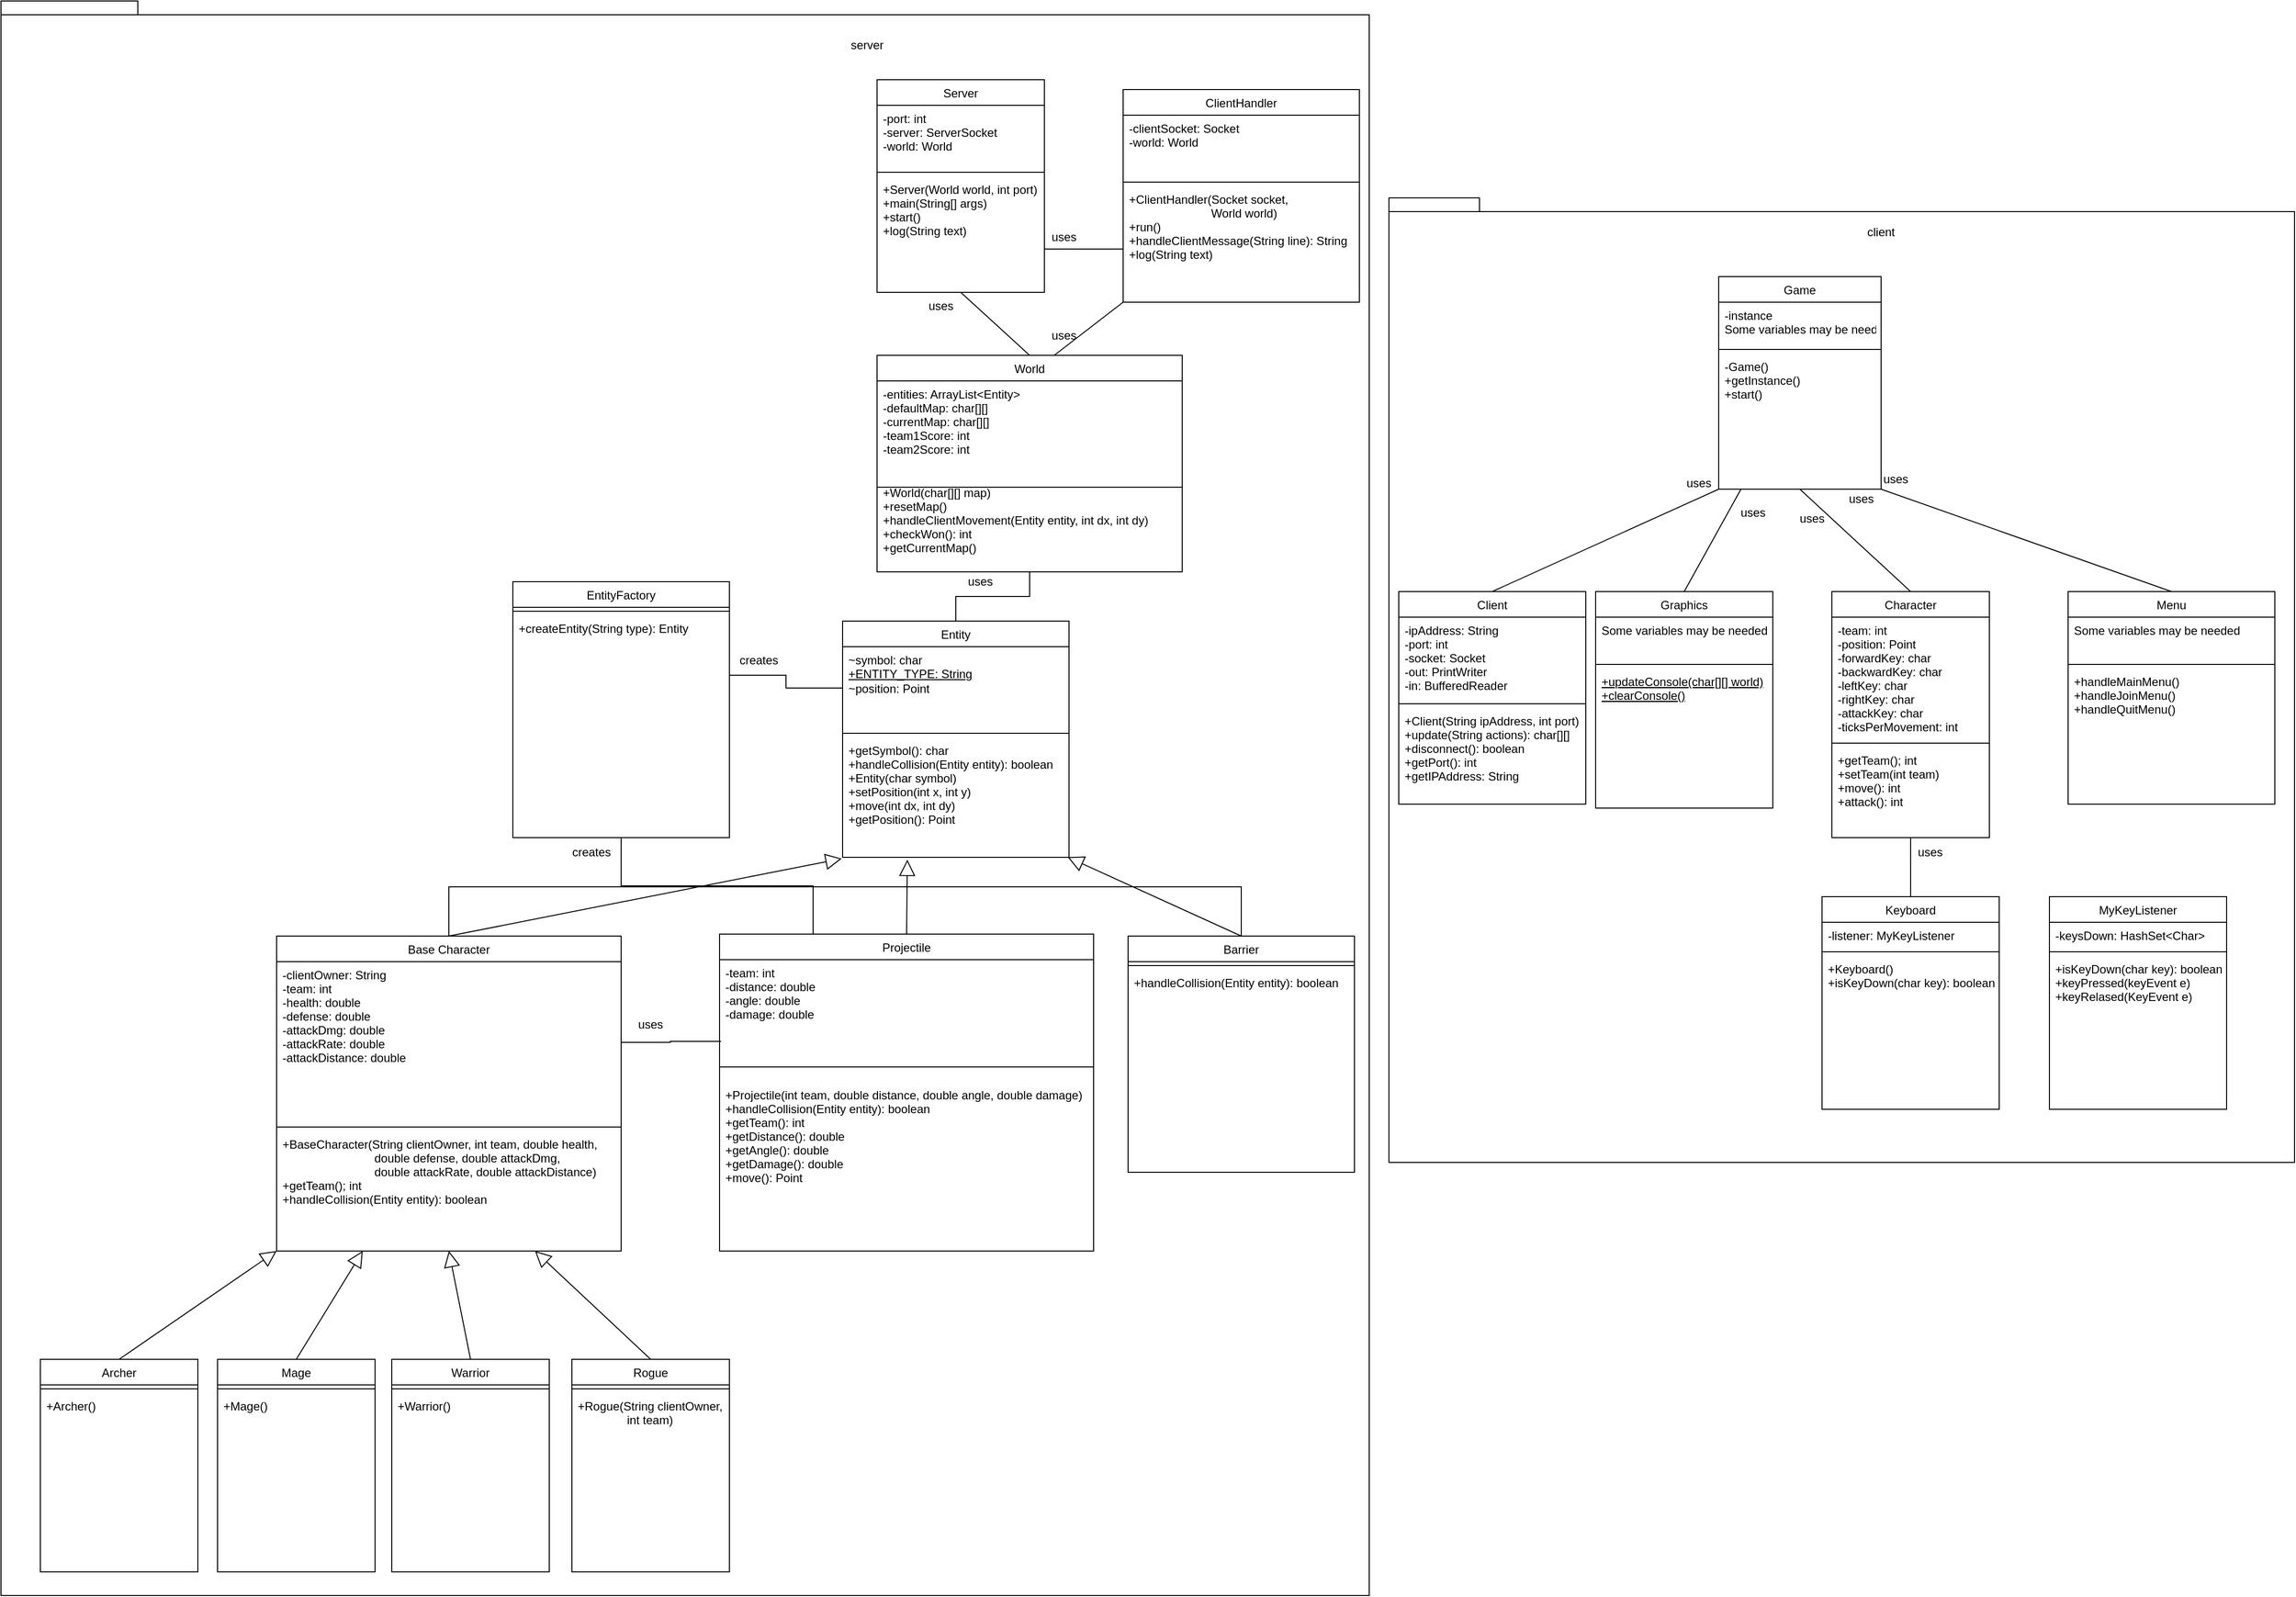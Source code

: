 <mxfile version="15.4.0" type="device"><diagram id="C5RBs43oDa-KdzZeNtuy" name="Page-1"><mxGraphModel dx="2692" dy="1768" grid="1" gridSize="10" guides="1" tooltips="1" connect="1" arrows="1" fold="1" page="1" pageScale="1" pageWidth="827" pageHeight="1169" math="0" shadow="0"><root><mxCell id="WIyWlLk6GJQsqaUBKTNV-0"/><mxCell id="WIyWlLk6GJQsqaUBKTNV-1" parent="WIyWlLk6GJQsqaUBKTNV-0"/><mxCell id="ryB2GWAv-rNzhjm8vkHH-93" value="" style="shape=folder;fontStyle=1;spacingTop=10;tabWidth=40;tabHeight=14;tabPosition=left;html=1;align=left;" parent="WIyWlLk6GJQsqaUBKTNV-1" vertex="1"><mxGeometry x="480" y="-80" width="920" height="980" as="geometry"/></mxCell><mxCell id="ryB2GWAv-rNzhjm8vkHH-92" value="" style="shape=folder;fontStyle=1;spacingTop=10;tabWidth=40;tabHeight=14;tabPosition=left;html=1;align=left;" parent="WIyWlLk6GJQsqaUBKTNV-1" vertex="1"><mxGeometry x="-930" y="-280" width="1390" height="1620" as="geometry"/></mxCell><mxCell id="QNzi3SWtdy2NsefXjL9q-105" style="edgeStyle=none;curved=1;rounded=0;orthogonalLoop=1;jettySize=auto;html=1;exitX=0.5;exitY=1;exitDx=0;exitDy=0;entryX=0.5;entryY=0;entryDx=0;entryDy=0;endArrow=none;endFill=0;startSize=14;endSize=14;sourcePerimeterSpacing=0;targetPerimeterSpacing=0;" parent="WIyWlLk6GJQsqaUBKTNV-1" source="zkfFHV4jXpPFQw0GAbJ--17" target="QNzi3SWtdy2NsefXjL9q-4" edge="1"><mxGeometry relative="1" as="geometry"/></mxCell><mxCell id="zkfFHV4jXpPFQw0GAbJ--17" value="Server" style="swimlane;fontStyle=0;align=center;verticalAlign=top;childLayout=stackLayout;horizontal=1;startSize=26;horizontalStack=0;resizeParent=1;resizeLast=0;collapsible=1;marginBottom=0;rounded=0;shadow=0;strokeWidth=1;" parent="WIyWlLk6GJQsqaUBKTNV-1" vertex="1"><mxGeometry x="-40" y="-200" width="170" height="216" as="geometry"><mxRectangle x="550" y="140" width="160" height="26" as="alternateBounds"/></mxGeometry></mxCell><mxCell id="zkfFHV4jXpPFQw0GAbJ--22" value="-port: int&#10;-server: ServerSocket&#10;-world: World" style="text;align=left;verticalAlign=top;spacingLeft=4;spacingRight=4;overflow=hidden;rotatable=0;points=[[0,0.5],[1,0.5]];portConstraint=eastwest;rounded=0;shadow=0;html=0;" parent="zkfFHV4jXpPFQw0GAbJ--17" vertex="1"><mxGeometry y="26" width="170" height="64" as="geometry"/></mxCell><mxCell id="zkfFHV4jXpPFQw0GAbJ--23" value="" style="line;html=1;strokeWidth=1;align=left;verticalAlign=middle;spacingTop=-1;spacingLeft=3;spacingRight=3;rotatable=0;labelPosition=right;points=[];portConstraint=eastwest;" parent="zkfFHV4jXpPFQw0GAbJ--17" vertex="1"><mxGeometry y="90" width="170" height="8" as="geometry"/></mxCell><mxCell id="zkfFHV4jXpPFQw0GAbJ--24" value="+Server(World world, int port)&#10;+main(String[] args)&#10;+start()&#10;+log(String text)" style="text;align=left;verticalAlign=top;spacingLeft=4;spacingRight=4;overflow=hidden;rotatable=0;points=[[0,0.5],[1,0.5]];portConstraint=eastwest;" parent="zkfFHV4jXpPFQw0GAbJ--17" vertex="1"><mxGeometry y="98" width="170" height="92" as="geometry"/></mxCell><mxCell id="D0qh2TmCUgo7Y-EPD-Ba-32" style="edgeStyle=orthogonalEdgeStyle;rounded=0;orthogonalLoop=1;jettySize=auto;html=1;entryX=0.5;entryY=0;entryDx=0;entryDy=0;endArrow=none;endFill=0;" parent="WIyWlLk6GJQsqaUBKTNV-1" source="QNzi3SWtdy2NsefXjL9q-4" target="D0qh2TmCUgo7Y-EPD-Ba-22" edge="1"><mxGeometry relative="1" as="geometry"/></mxCell><mxCell id="QNzi3SWtdy2NsefXjL9q-4" value="World" style="swimlane;fontStyle=0;align=center;verticalAlign=top;childLayout=stackLayout;horizontal=1;startSize=26;horizontalStack=0;resizeParent=1;resizeLast=0;collapsible=1;marginBottom=0;rounded=0;shadow=0;strokeWidth=1;" parent="WIyWlLk6GJQsqaUBKTNV-1" vertex="1"><mxGeometry x="-40" y="80" width="310" height="220" as="geometry"><mxRectangle x="550" y="140" width="160" height="26" as="alternateBounds"/></mxGeometry></mxCell><mxCell id="QNzi3SWtdy2NsefXjL9q-5" value="-entities: ArrayList&lt;Entity&gt;&#10;-defaultMap: char[][]&#10;-currentMap: char[][]&#10;-team1Score: int&#10;-team2Score: int&#10;" style="text;align=left;verticalAlign=top;spacingLeft=4;spacingRight=4;overflow=hidden;rotatable=0;points=[[0,0.5],[1,0.5]];portConstraint=eastwest;rounded=0;shadow=0;html=0;" parent="QNzi3SWtdy2NsefXjL9q-4" vertex="1"><mxGeometry y="26" width="310" height="94" as="geometry"/></mxCell><mxCell id="QNzi3SWtdy2NsefXjL9q-6" value="" style="line;html=1;strokeWidth=1;align=left;verticalAlign=middle;spacingTop=-1;spacingLeft=3;spacingRight=3;rotatable=0;labelPosition=right;points=[];portConstraint=eastwest;" parent="QNzi3SWtdy2NsefXjL9q-4" vertex="1"><mxGeometry y="120" width="310" height="28" as="geometry"/></mxCell><mxCell id="QNzi3SWtdy2NsefXjL9q-109" style="edgeStyle=none;curved=1;rounded=0;orthogonalLoop=1;jettySize=auto;html=1;exitX=0.5;exitY=1;exitDx=0;exitDy=0;entryX=0.5;entryY=0;entryDx=0;entryDy=0;endArrow=none;endFill=0;startSize=14;endSize=14;sourcePerimeterSpacing=0;targetPerimeterSpacing=0;startArrow=block;startFill=0;" parent="WIyWlLk6GJQsqaUBKTNV-1" source="QNzi3SWtdy2NsefXjL9q-16" target="QNzi3SWtdy2NsefXjL9q-28" edge="1"><mxGeometry relative="1" as="geometry"/></mxCell><mxCell id="QNzi3SWtdy2NsefXjL9q-115" style="edgeStyle=none;curved=1;rounded=0;orthogonalLoop=1;jettySize=auto;html=1;exitX=0.75;exitY=1;exitDx=0;exitDy=0;entryX=0.5;entryY=0;entryDx=0;entryDy=0;startArrow=block;startFill=0;endArrow=none;endFill=0;startSize=14;endSize=14;sourcePerimeterSpacing=0;targetPerimeterSpacing=0;" parent="WIyWlLk6GJQsqaUBKTNV-1" source="QNzi3SWtdy2NsefXjL9q-16" target="QNzi3SWtdy2NsefXjL9q-32" edge="1"><mxGeometry relative="1" as="geometry"/></mxCell><mxCell id="QNzi3SWtdy2NsefXjL9q-117" style="edgeStyle=none;curved=1;rounded=0;orthogonalLoop=1;jettySize=auto;html=1;exitX=0.25;exitY=1;exitDx=0;exitDy=0;entryX=0.5;entryY=0;entryDx=0;entryDy=0;startArrow=block;startFill=0;endArrow=none;endFill=0;startSize=14;endSize=14;sourcePerimeterSpacing=0;targetPerimeterSpacing=0;" parent="WIyWlLk6GJQsqaUBKTNV-1" source="QNzi3SWtdy2NsefXjL9q-16" target="QNzi3SWtdy2NsefXjL9q-24" edge="1"><mxGeometry relative="1" as="geometry"/></mxCell><mxCell id="QNzi3SWtdy2NsefXjL9q-118" style="edgeStyle=none;curved=1;rounded=0;orthogonalLoop=1;jettySize=auto;html=1;exitX=0;exitY=1;exitDx=0;exitDy=0;entryX=0.5;entryY=0;entryDx=0;entryDy=0;startArrow=block;startFill=0;endArrow=none;endFill=0;startSize=14;endSize=14;sourcePerimeterSpacing=0;targetPerimeterSpacing=0;" parent="WIyWlLk6GJQsqaUBKTNV-1" source="QNzi3SWtdy2NsefXjL9q-16" target="QNzi3SWtdy2NsefXjL9q-20" edge="1"><mxGeometry relative="1" as="geometry"/></mxCell><mxCell id="QNzi3SWtdy2NsefXjL9q-16" value="Base Character" style="swimlane;fontStyle=0;align=center;verticalAlign=top;childLayout=stackLayout;horizontal=1;startSize=26;horizontalStack=0;resizeParent=1;resizeLast=0;collapsible=1;marginBottom=0;rounded=0;shadow=0;strokeWidth=1;" parent="WIyWlLk6GJQsqaUBKTNV-1" vertex="1"><mxGeometry x="-650" y="670" width="350" height="320" as="geometry"><mxRectangle x="550" y="140" width="160" height="26" as="alternateBounds"/></mxGeometry></mxCell><mxCell id="QNzi3SWtdy2NsefXjL9q-17" value="-clientOwner: String&#10;-team: int&#10;-health: double&#10;-defense: double&#10;-attackDmg: double&#10;-attackRate: double&#10;-attackDistance: double" style="text;align=left;verticalAlign=top;spacingLeft=4;spacingRight=4;overflow=hidden;rotatable=0;points=[[0,0.5],[1,0.5]];portConstraint=eastwest;rounded=0;shadow=0;html=0;" parent="QNzi3SWtdy2NsefXjL9q-16" vertex="1"><mxGeometry y="26" width="350" height="164" as="geometry"/></mxCell><mxCell id="QNzi3SWtdy2NsefXjL9q-18" value="" style="line;html=1;strokeWidth=1;align=left;verticalAlign=middle;spacingTop=-1;spacingLeft=3;spacingRight=3;rotatable=0;labelPosition=right;points=[];portConstraint=eastwest;" parent="QNzi3SWtdy2NsefXjL9q-16" vertex="1"><mxGeometry y="190" width="350" height="8" as="geometry"/></mxCell><mxCell id="QNzi3SWtdy2NsefXjL9q-19" value="+BaseCharacter(String clientOwner, int team, double health,&#10;                            double defense, double attackDmg,&#10;                            double attackRate, double attackDistance)&#10;+getTeam(); int&#10;+handleCollision(Entity entity): boolean" style="text;align=left;verticalAlign=top;spacingLeft=4;spacingRight=4;overflow=hidden;rotatable=0;points=[[0,0.5],[1,0.5]];portConstraint=eastwest;" parent="QNzi3SWtdy2NsefXjL9q-16" vertex="1"><mxGeometry y="198" width="350" height="122" as="geometry"/></mxCell><mxCell id="QNzi3SWtdy2NsefXjL9q-20" value="Archer" style="swimlane;fontStyle=0;align=center;verticalAlign=top;childLayout=stackLayout;horizontal=1;startSize=26;horizontalStack=0;resizeParent=1;resizeLast=0;collapsible=1;marginBottom=0;rounded=0;shadow=0;strokeWidth=1;" parent="WIyWlLk6GJQsqaUBKTNV-1" vertex="1"><mxGeometry x="-890" y="1100" width="160" height="216" as="geometry"><mxRectangle x="550" y="140" width="160" height="26" as="alternateBounds"/></mxGeometry></mxCell><mxCell id="QNzi3SWtdy2NsefXjL9q-22" value="" style="line;html=1;strokeWidth=1;align=left;verticalAlign=middle;spacingTop=-1;spacingLeft=3;spacingRight=3;rotatable=0;labelPosition=right;points=[];portConstraint=eastwest;" parent="QNzi3SWtdy2NsefXjL9q-20" vertex="1"><mxGeometry y="26" width="160" height="8" as="geometry"/></mxCell><mxCell id="QNzi3SWtdy2NsefXjL9q-23" value="+Archer()" style="text;align=left;verticalAlign=top;spacingLeft=4;spacingRight=4;overflow=hidden;rotatable=0;points=[[0,0.5],[1,0.5]];portConstraint=eastwest;" parent="QNzi3SWtdy2NsefXjL9q-20" vertex="1"><mxGeometry y="34" width="160" height="26" as="geometry"/></mxCell><mxCell id="QNzi3SWtdy2NsefXjL9q-24" value="Mage" style="swimlane;fontStyle=0;align=center;verticalAlign=top;childLayout=stackLayout;horizontal=1;startSize=26;horizontalStack=0;resizeParent=1;resizeLast=0;collapsible=1;marginBottom=0;rounded=0;shadow=0;strokeWidth=1;" parent="WIyWlLk6GJQsqaUBKTNV-1" vertex="1"><mxGeometry x="-710" y="1100" width="160" height="216" as="geometry"><mxRectangle x="550" y="140" width="160" height="26" as="alternateBounds"/></mxGeometry></mxCell><mxCell id="QNzi3SWtdy2NsefXjL9q-26" value="" style="line;html=1;strokeWidth=1;align=left;verticalAlign=middle;spacingTop=-1;spacingLeft=3;spacingRight=3;rotatable=0;labelPosition=right;points=[];portConstraint=eastwest;" parent="QNzi3SWtdy2NsefXjL9q-24" vertex="1"><mxGeometry y="26" width="160" height="8" as="geometry"/></mxCell><mxCell id="QNzi3SWtdy2NsefXjL9q-27" value="+Mage()" style="text;align=left;verticalAlign=top;spacingLeft=4;spacingRight=4;overflow=hidden;rotatable=0;points=[[0,0.5],[1,0.5]];portConstraint=eastwest;" parent="QNzi3SWtdy2NsefXjL9q-24" vertex="1"><mxGeometry y="34" width="160" height="26" as="geometry"/></mxCell><mxCell id="QNzi3SWtdy2NsefXjL9q-28" value="Warrior" style="swimlane;fontStyle=0;align=center;verticalAlign=top;childLayout=stackLayout;horizontal=1;startSize=26;horizontalStack=0;resizeParent=1;resizeLast=0;collapsible=1;marginBottom=0;rounded=0;shadow=0;strokeWidth=1;" parent="WIyWlLk6GJQsqaUBKTNV-1" vertex="1"><mxGeometry x="-533" y="1100" width="160" height="216" as="geometry"><mxRectangle x="550" y="140" width="160" height="26" as="alternateBounds"/></mxGeometry></mxCell><mxCell id="QNzi3SWtdy2NsefXjL9q-30" value="" style="line;html=1;strokeWidth=1;align=left;verticalAlign=middle;spacingTop=-1;spacingLeft=3;spacingRight=3;rotatable=0;labelPosition=right;points=[];portConstraint=eastwest;" parent="QNzi3SWtdy2NsefXjL9q-28" vertex="1"><mxGeometry y="26" width="160" height="8" as="geometry"/></mxCell><mxCell id="QNzi3SWtdy2NsefXjL9q-31" value="+Warrior()" style="text;align=left;verticalAlign=top;spacingLeft=4;spacingRight=4;overflow=hidden;rotatable=0;points=[[0,0.5],[1,0.5]];portConstraint=eastwest;" parent="QNzi3SWtdy2NsefXjL9q-28" vertex="1"><mxGeometry y="34" width="160" height="26" as="geometry"/></mxCell><mxCell id="QNzi3SWtdy2NsefXjL9q-32" value="Rogue" style="swimlane;fontStyle=0;align=center;verticalAlign=top;childLayout=stackLayout;horizontal=1;startSize=26;horizontalStack=0;resizeParent=1;resizeLast=0;collapsible=1;marginBottom=0;rounded=0;shadow=0;strokeWidth=1;" parent="WIyWlLk6GJQsqaUBKTNV-1" vertex="1"><mxGeometry x="-350" y="1100" width="160" height="216" as="geometry"><mxRectangle x="550" y="140" width="160" height="26" as="alternateBounds"/></mxGeometry></mxCell><mxCell id="QNzi3SWtdy2NsefXjL9q-34" value="" style="line;html=1;strokeWidth=1;align=left;verticalAlign=middle;spacingTop=-1;spacingLeft=3;spacingRight=3;rotatable=0;labelPosition=right;points=[];portConstraint=eastwest;" parent="QNzi3SWtdy2NsefXjL9q-32" vertex="1"><mxGeometry y="26" width="160" height="8" as="geometry"/></mxCell><mxCell id="QNzi3SWtdy2NsefXjL9q-35" value="+Rogue(String clientOwner,&#10;               int team)&#10;" style="text;align=left;verticalAlign=top;spacingLeft=4;spacingRight=4;overflow=hidden;rotatable=0;points=[[0,0.5],[1,0.5]];portConstraint=eastwest;" parent="QNzi3SWtdy2NsefXjL9q-32" vertex="1"><mxGeometry y="34" width="160" height="46" as="geometry"/></mxCell><mxCell id="QNzi3SWtdy2NsefXjL9q-106" value="uses" style="text;html=1;strokeColor=none;fillColor=none;align=center;verticalAlign=middle;whiteSpace=wrap;rounded=0;hachureGap=4;pointerEvents=0;" parent="WIyWlLk6GJQsqaUBKTNV-1" vertex="1"><mxGeometry x="5" y="20" width="40" height="20" as="geometry"/></mxCell><mxCell id="D0qh2TmCUgo7Y-EPD-Ba-8" value="Projectile" style="swimlane;fontStyle=0;align=center;verticalAlign=top;childLayout=stackLayout;horizontal=1;startSize=26;horizontalStack=0;resizeParent=1;resizeLast=0;collapsible=1;marginBottom=0;rounded=0;shadow=0;strokeWidth=1;" parent="WIyWlLk6GJQsqaUBKTNV-1" vertex="1"><mxGeometry x="-200" y="668" width="380" height="322" as="geometry"><mxRectangle x="550" y="140" width="160" height="26" as="alternateBounds"/></mxGeometry></mxCell><mxCell id="D0qh2TmCUgo7Y-EPD-Ba-9" value="-team: int&#10;-distance: double&#10;-angle: double&#10;-damage: double" style="text;align=left;verticalAlign=top;spacingLeft=4;spacingRight=4;overflow=hidden;rotatable=0;points=[[0,0.5],[1,0.5]];portConstraint=eastwest;rounded=0;shadow=0;html=0;" parent="D0qh2TmCUgo7Y-EPD-Ba-8" vertex="1"><mxGeometry y="26" width="380" height="94" as="geometry"/></mxCell><mxCell id="D0qh2TmCUgo7Y-EPD-Ba-10" value="" style="line;html=1;strokeWidth=1;align=left;verticalAlign=middle;spacingTop=-1;spacingLeft=3;spacingRight=3;rotatable=0;labelPosition=right;points=[];portConstraint=eastwest;" parent="D0qh2TmCUgo7Y-EPD-Ba-8" vertex="1"><mxGeometry y="120" width="380" height="30" as="geometry"/></mxCell><mxCell id="QIz8vI5j26bm-uaQj6qI-5" value="+Projectile(int team, double distance, double angle, double damage) &#10;+handleCollision(Entity entity): boolean&#10;+getTeam(): int&#10;+getDistance(): double&#10;+getAngle(): double&#10;+getDamage(): double&#10;+move(): Point" style="text;align=left;verticalAlign=top;spacingLeft=4;spacingRight=4;overflow=hidden;rotatable=0;points=[[0,0.5],[1,0.5]];portConstraint=eastwest;" parent="D0qh2TmCUgo7Y-EPD-Ba-8" vertex="1"><mxGeometry y="150" width="380" height="152" as="geometry"/></mxCell><mxCell id="D0qh2TmCUgo7Y-EPD-Ba-22" value="Entity" style="swimlane;fontStyle=0;align=center;verticalAlign=top;childLayout=stackLayout;horizontal=1;startSize=26;horizontalStack=0;resizeParent=1;resizeLast=0;collapsible=1;marginBottom=0;rounded=0;shadow=0;strokeWidth=1;" parent="WIyWlLk6GJQsqaUBKTNV-1" vertex="1"><mxGeometry x="-75" y="350" width="230" height="240" as="geometry"><mxRectangle x="550" y="140" width="160" height="26" as="alternateBounds"/></mxGeometry></mxCell><mxCell id="D0qh2TmCUgo7Y-EPD-Ba-23" value="~symbol: char&lt;br&gt;&lt;u&gt;+ENTITY_TYPE: String&lt;/u&gt;&lt;br&gt;~position: Point" style="text;align=left;verticalAlign=top;spacingLeft=4;spacingRight=4;overflow=hidden;rotatable=0;points=[[0,0.5],[1,0.5]];portConstraint=eastwest;rounded=0;shadow=0;html=1;fontStyle=0" parent="D0qh2TmCUgo7Y-EPD-Ba-22" vertex="1"><mxGeometry y="26" width="230" height="84" as="geometry"/></mxCell><mxCell id="D0qh2TmCUgo7Y-EPD-Ba-24" value="" style="line;html=1;strokeWidth=1;align=left;verticalAlign=middle;spacingTop=-1;spacingLeft=3;spacingRight=3;rotatable=0;labelPosition=right;points=[];portConstraint=eastwest;" parent="D0qh2TmCUgo7Y-EPD-Ba-22" vertex="1"><mxGeometry y="110" width="230" height="8" as="geometry"/></mxCell><mxCell id="D0qh2TmCUgo7Y-EPD-Ba-25" value="+getSymbol(): char&#10;+handleCollision(Entity entity): boolean&#10;+Entity(char symbol)&#10;+setPosition(int x, int y)&#10;+move(int dx, int dy)&#10;+getPosition(): Point" style="text;align=left;verticalAlign=top;spacingLeft=4;spacingRight=4;overflow=hidden;rotatable=0;points=[[0,0.5],[1,0.5]];portConstraint=eastwest;" parent="D0qh2TmCUgo7Y-EPD-Ba-22" vertex="1"><mxGeometry y="118" width="230" height="122" as="geometry"/></mxCell><mxCell id="D0qh2TmCUgo7Y-EPD-Ba-29" value="uses" style="text;html=1;strokeColor=none;fillColor=none;align=center;verticalAlign=middle;whiteSpace=wrap;rounded=0;hachureGap=4;pointerEvents=0;" parent="WIyWlLk6GJQsqaUBKTNV-1" vertex="1"><mxGeometry x="45" y="300" width="40" height="20" as="geometry"/></mxCell><mxCell id="D0qh2TmCUgo7Y-EPD-Ba-30" style="edgeStyle=none;curved=1;rounded=0;orthogonalLoop=1;jettySize=auto;html=1;entryX=0.5;entryY=0;entryDx=0;entryDy=0;startArrow=block;startFill=0;endArrow=none;endFill=0;startSize=14;endSize=14;sourcePerimeterSpacing=0;targetPerimeterSpacing=0;exitX=-0.004;exitY=1.011;exitDx=0;exitDy=0;exitPerimeter=0;" parent="WIyWlLk6GJQsqaUBKTNV-1" source="D0qh2TmCUgo7Y-EPD-Ba-25" target="QNzi3SWtdy2NsefXjL9q-16" edge="1"><mxGeometry relative="1" as="geometry"><mxPoint x="-41" y="595" as="sourcePoint"/><mxPoint x="50" y="750" as="targetPoint"/></mxGeometry></mxCell><mxCell id="D0qh2TmCUgo7Y-EPD-Ba-31" style="edgeStyle=none;curved=1;rounded=0;orthogonalLoop=1;jettySize=auto;html=1;exitX=0.286;exitY=1.02;exitDx=0;exitDy=0;entryX=0.5;entryY=0;entryDx=0;entryDy=0;startArrow=block;startFill=0;endArrow=none;endFill=0;startSize=14;endSize=14;sourcePerimeterSpacing=0;targetPerimeterSpacing=0;exitPerimeter=0;" parent="WIyWlLk6GJQsqaUBKTNV-1" source="D0qh2TmCUgo7Y-EPD-Ba-25" target="D0qh2TmCUgo7Y-EPD-Ba-8" edge="1"><mxGeometry relative="1" as="geometry"><mxPoint x="57.92" y="601.83" as="sourcePoint"/><mxPoint x="60" y="760" as="targetPoint"/></mxGeometry></mxCell><mxCell id="ryB2GWAv-rNzhjm8vkHH-54" value="Client" style="swimlane;fontStyle=0;align=center;verticalAlign=top;childLayout=stackLayout;horizontal=1;startSize=26;horizontalStack=0;resizeParent=1;resizeLast=0;collapsible=1;marginBottom=0;rounded=0;shadow=0;strokeWidth=1;" parent="WIyWlLk6GJQsqaUBKTNV-1" vertex="1"><mxGeometry x="490" y="320" width="190" height="216" as="geometry"><mxRectangle x="550" y="140" width="160" height="26" as="alternateBounds"/></mxGeometry></mxCell><mxCell id="ryB2GWAv-rNzhjm8vkHH-55" value="-ipAddress: String&#10;-port: int&#10;-socket: Socket&#10;-out: PrintWriter&#10;-in: BufferedReader" style="text;align=left;verticalAlign=top;spacingLeft=4;spacingRight=4;overflow=hidden;rotatable=0;points=[[0,0.5],[1,0.5]];portConstraint=eastwest;rounded=0;shadow=0;html=0;" parent="ryB2GWAv-rNzhjm8vkHH-54" vertex="1"><mxGeometry y="26" width="190" height="84" as="geometry"/></mxCell><mxCell id="ryB2GWAv-rNzhjm8vkHH-56" value="" style="line;html=1;strokeWidth=1;align=left;verticalAlign=middle;spacingTop=-1;spacingLeft=3;spacingRight=3;rotatable=0;labelPosition=right;points=[];portConstraint=eastwest;" parent="ryB2GWAv-rNzhjm8vkHH-54" vertex="1"><mxGeometry y="110" width="190" height="8" as="geometry"/></mxCell><mxCell id="ryB2GWAv-rNzhjm8vkHH-57" value="+Client(String ipAddress, int port)&#10;+update(String actions): char[][]&#10;+disconnect(): boolean&#10;+getPort(): int&#10;+getIPAddress: String" style="text;align=left;verticalAlign=top;spacingLeft=4;spacingRight=4;overflow=hidden;rotatable=0;points=[[0,0.5],[1,0.5]];portConstraint=eastwest;" parent="ryB2GWAv-rNzhjm8vkHH-54" vertex="1"><mxGeometry y="118" width="190" height="82" as="geometry"/></mxCell><mxCell id="ryB2GWAv-rNzhjm8vkHH-58" value="Graphics" style="swimlane;fontStyle=0;align=center;verticalAlign=top;childLayout=stackLayout;horizontal=1;startSize=26;horizontalStack=0;resizeParent=1;resizeLast=0;collapsible=1;marginBottom=0;rounded=0;shadow=0;strokeWidth=1;" parent="WIyWlLk6GJQsqaUBKTNV-1" vertex="1"><mxGeometry x="690" y="320" width="180" height="220" as="geometry"><mxRectangle x="550" y="140" width="160" height="26" as="alternateBounds"/></mxGeometry></mxCell><mxCell id="DcmJzzFqmBepmSRlyJ5D-6" value="Some variables may be needed" style="text;align=left;verticalAlign=top;spacingLeft=4;spacingRight=4;overflow=hidden;rotatable=0;points=[[0,0.5],[1,0.5]];portConstraint=eastwest;rounded=0;shadow=0;html=0;" parent="ryB2GWAv-rNzhjm8vkHH-58" vertex="1"><mxGeometry y="26" width="180" height="44" as="geometry"/></mxCell><mxCell id="ryB2GWAv-rNzhjm8vkHH-59" value="" style="line;html=1;strokeWidth=1;align=left;verticalAlign=middle;spacingTop=-1;spacingLeft=3;spacingRight=3;rotatable=0;labelPosition=right;points=[];portConstraint=eastwest;" parent="ryB2GWAv-rNzhjm8vkHH-58" vertex="1"><mxGeometry y="70" width="180" height="8" as="geometry"/></mxCell><mxCell id="ryB2GWAv-rNzhjm8vkHH-60" value="+updateConsole(char[][] world)&#10;+clearConsole()&#10;" style="text;align=left;verticalAlign=top;spacingLeft=4;spacingRight=4;overflow=hidden;rotatable=0;points=[[0,0.5],[1,0.5]];portConstraint=eastwest;fontStyle=4" parent="ryB2GWAv-rNzhjm8vkHH-58" vertex="1"><mxGeometry y="78" width="180" height="100" as="geometry"/></mxCell><mxCell id="ryB2GWAv-rNzhjm8vkHH-61" style="edgeStyle=none;rounded=0;orthogonalLoop=1;jettySize=auto;html=1;exitX=0.5;exitY=0;exitDx=0;exitDy=0;entryX=0.5;entryY=1;entryDx=0;entryDy=0;endArrow=none;endFill=0;" parent="WIyWlLk6GJQsqaUBKTNV-1" source="ryB2GWAv-rNzhjm8vkHH-62" target="ryB2GWAv-rNzhjm8vkHH-87" edge="1"><mxGeometry relative="1" as="geometry"/></mxCell><mxCell id="ryB2GWAv-rNzhjm8vkHH-62" value="Keyboard" style="swimlane;fontStyle=0;align=center;verticalAlign=top;childLayout=stackLayout;horizontal=1;startSize=26;horizontalStack=0;resizeParent=1;resizeLast=0;collapsible=1;marginBottom=0;rounded=0;shadow=0;strokeWidth=1;" parent="WIyWlLk6GJQsqaUBKTNV-1" vertex="1"><mxGeometry x="920" y="630" width="180" height="216" as="geometry"><mxRectangle x="550" y="140" width="160" height="26" as="alternateBounds"/></mxGeometry></mxCell><mxCell id="4rJceM_EbiZjxwy-vTEG-5" value="-listener: MyKeyListener" style="text;align=left;verticalAlign=top;spacingLeft=4;spacingRight=4;overflow=hidden;rotatable=0;points=[[0,0.5],[1,0.5]];portConstraint=eastwest;fontStyle=0" vertex="1" parent="ryB2GWAv-rNzhjm8vkHH-62"><mxGeometry y="26" width="180" height="26" as="geometry"/></mxCell><mxCell id="ryB2GWAv-rNzhjm8vkHH-63" value="" style="line;html=1;strokeWidth=1;align=left;verticalAlign=middle;spacingTop=-1;spacingLeft=3;spacingRight=3;rotatable=0;labelPosition=right;points=[];portConstraint=eastwest;" parent="ryB2GWAv-rNzhjm8vkHH-62" vertex="1"><mxGeometry y="52" width="180" height="8" as="geometry"/></mxCell><mxCell id="ryB2GWAv-rNzhjm8vkHH-64" value="+Keyboard()&#10;+isKeyDown(char key): boolean&#10;" style="text;align=left;verticalAlign=top;spacingLeft=4;spacingRight=4;overflow=hidden;rotatable=0;points=[[0,0.5],[1,0.5]];portConstraint=eastwest;fontStyle=0" parent="ryB2GWAv-rNzhjm8vkHH-62" vertex="1"><mxGeometry y="60" width="180" height="40" as="geometry"/></mxCell><mxCell id="ryB2GWAv-rNzhjm8vkHH-65" value="Menu" style="swimlane;fontStyle=0;align=center;verticalAlign=top;childLayout=stackLayout;horizontal=1;startSize=26;horizontalStack=0;resizeParent=1;resizeLast=0;collapsible=1;marginBottom=0;rounded=0;shadow=0;strokeWidth=1;" parent="WIyWlLk6GJQsqaUBKTNV-1" vertex="1"><mxGeometry x="1170" y="320" width="210" height="216" as="geometry"><mxRectangle x="550" y="140" width="160" height="26" as="alternateBounds"/></mxGeometry></mxCell><mxCell id="DcmJzzFqmBepmSRlyJ5D-8" value="Some variables may be needed" style="text;align=left;verticalAlign=top;spacingLeft=4;spacingRight=4;overflow=hidden;rotatable=0;points=[[0,0.5],[1,0.5]];portConstraint=eastwest;rounded=0;shadow=0;html=0;" parent="ryB2GWAv-rNzhjm8vkHH-65" vertex="1"><mxGeometry y="26" width="210" height="44" as="geometry"/></mxCell><mxCell id="ryB2GWAv-rNzhjm8vkHH-66" value="" style="line;html=1;strokeWidth=1;align=left;verticalAlign=middle;spacingTop=-1;spacingLeft=3;spacingRight=3;rotatable=0;labelPosition=right;points=[];portConstraint=eastwest;" parent="ryB2GWAv-rNzhjm8vkHH-65" vertex="1"><mxGeometry y="70" width="210" height="8" as="geometry"/></mxCell><mxCell id="ryB2GWAv-rNzhjm8vkHH-67" value="+handleMainMenu()&#10;+handleJoinMenu()&#10;+handleQuitMenu()&#10;" style="text;align=left;verticalAlign=top;spacingLeft=4;spacingRight=4;overflow=hidden;rotatable=0;points=[[0,0.5],[1,0.5]];portConstraint=eastwest;" parent="ryB2GWAv-rNzhjm8vkHH-65" vertex="1"><mxGeometry y="78" width="210" height="130" as="geometry"/></mxCell><mxCell id="ryB2GWAv-rNzhjm8vkHH-68" style="edgeStyle=none;curved=1;rounded=0;orthogonalLoop=1;jettySize=auto;html=1;entryX=0.5;entryY=0;entryDx=0;entryDy=0;endArrow=none;startSize=14;endSize=14;sourcePerimeterSpacing=0;targetPerimeterSpacing=0;endFill=0;" parent="WIyWlLk6GJQsqaUBKTNV-1" source="ryB2GWAv-rNzhjm8vkHH-71" target="ryB2GWAv-rNzhjm8vkHH-58" edge="1"><mxGeometry relative="1" as="geometry"/></mxCell><mxCell id="ryB2GWAv-rNzhjm8vkHH-69" style="edgeStyle=none;curved=1;rounded=0;orthogonalLoop=1;jettySize=auto;html=1;exitX=1;exitY=1;exitDx=0;exitDy=0;entryX=0.5;entryY=0;entryDx=0;entryDy=0;endArrow=none;endFill=0;startSize=14;endSize=14;sourcePerimeterSpacing=0;targetPerimeterSpacing=0;" parent="WIyWlLk6GJQsqaUBKTNV-1" source="ryB2GWAv-rNzhjm8vkHH-71" target="ryB2GWAv-rNzhjm8vkHH-65" edge="1"><mxGeometry relative="1" as="geometry"/></mxCell><mxCell id="ryB2GWAv-rNzhjm8vkHH-70" style="edgeStyle=none;curved=1;rounded=0;orthogonalLoop=1;jettySize=auto;html=1;exitX=0;exitY=1;exitDx=0;exitDy=0;entryX=0.5;entryY=0;entryDx=0;entryDy=0;endArrow=none;endFill=0;startSize=14;endSize=14;sourcePerimeterSpacing=0;targetPerimeterSpacing=0;" parent="WIyWlLk6GJQsqaUBKTNV-1" source="ryB2GWAv-rNzhjm8vkHH-71" target="ryB2GWAv-rNzhjm8vkHH-54" edge="1"><mxGeometry relative="1" as="geometry"/></mxCell><mxCell id="ryB2GWAv-rNzhjm8vkHH-71" value="Game" style="swimlane;fontStyle=0;align=center;verticalAlign=top;childLayout=stackLayout;horizontal=1;startSize=26;horizontalStack=0;resizeParent=1;resizeLast=0;collapsible=1;marginBottom=0;rounded=0;shadow=0;strokeWidth=1;" parent="WIyWlLk6GJQsqaUBKTNV-1" vertex="1"><mxGeometry x="815" width="165" height="216" as="geometry"><mxRectangle x="550" y="140" width="160" height="26" as="alternateBounds"/></mxGeometry></mxCell><mxCell id="DcmJzzFqmBepmSRlyJ5D-7" value="-instance&#10;Some variables may be needed" style="text;align=left;verticalAlign=top;spacingLeft=4;spacingRight=4;overflow=hidden;rotatable=0;points=[[0,0.5],[1,0.5]];portConstraint=eastwest;rounded=0;shadow=0;html=0;" parent="ryB2GWAv-rNzhjm8vkHH-71" vertex="1"><mxGeometry y="26" width="165" height="44" as="geometry"/></mxCell><mxCell id="ryB2GWAv-rNzhjm8vkHH-72" value="" style="line;html=1;strokeWidth=1;align=left;verticalAlign=middle;spacingTop=-1;spacingLeft=3;spacingRight=3;rotatable=0;labelPosition=right;points=[];portConstraint=eastwest;" parent="ryB2GWAv-rNzhjm8vkHH-71" vertex="1"><mxGeometry y="70" width="165" height="8" as="geometry"/></mxCell><mxCell id="ryB2GWAv-rNzhjm8vkHH-73" value="-Game()&#10;+getInstance()&#10;+start()" style="text;align=left;verticalAlign=top;spacingLeft=4;spacingRight=4;overflow=hidden;rotatable=0;points=[[0,0.5],[1,0.5]];portConstraint=eastwest;" parent="ryB2GWAv-rNzhjm8vkHH-71" vertex="1"><mxGeometry y="78" width="165" height="82" as="geometry"/></mxCell><mxCell id="ryB2GWAv-rNzhjm8vkHH-74" value="uses" style="text;html=1;strokeColor=none;fillColor=none;align=center;verticalAlign=middle;whiteSpace=wrap;rounded=0;hachureGap=4;pointerEvents=0;" parent="WIyWlLk6GJQsqaUBKTNV-1" vertex="1"><mxGeometry x="890" y="236" width="40" height="20" as="geometry"/></mxCell><mxCell id="ryB2GWAv-rNzhjm8vkHH-75" value="uses" style="text;html=1;strokeColor=none;fillColor=none;align=center;verticalAlign=middle;whiteSpace=wrap;rounded=0;hachureGap=4;pointerEvents=0;" parent="WIyWlLk6GJQsqaUBKTNV-1" vertex="1"><mxGeometry x="940" y="216" width="40" height="20" as="geometry"/></mxCell><mxCell id="ryB2GWAv-rNzhjm8vkHH-76" value="uses" style="text;html=1;strokeColor=none;fillColor=none;align=center;verticalAlign=middle;whiteSpace=wrap;rounded=0;hachureGap=4;pointerEvents=0;" parent="WIyWlLk6GJQsqaUBKTNV-1" vertex="1"><mxGeometry x="975" y="196" width="40" height="20" as="geometry"/></mxCell><mxCell id="ryB2GWAv-rNzhjm8vkHH-77" value="uses" style="text;html=1;strokeColor=none;fillColor=none;align=center;verticalAlign=middle;whiteSpace=wrap;rounded=0;hachureGap=4;pointerEvents=0;" parent="WIyWlLk6GJQsqaUBKTNV-1" vertex="1"><mxGeometry x="775" y="200" width="40" height="20" as="geometry"/></mxCell><mxCell id="ryB2GWAv-rNzhjm8vkHH-78" value="ClientHandler" style="swimlane;fontStyle=0;align=center;verticalAlign=top;childLayout=stackLayout;horizontal=1;startSize=26;horizontalStack=0;resizeParent=1;resizeLast=0;collapsible=1;marginBottom=0;rounded=0;shadow=0;strokeWidth=1;" parent="WIyWlLk6GJQsqaUBKTNV-1" vertex="1"><mxGeometry x="210" y="-190" width="240" height="216" as="geometry"><mxRectangle x="550" y="140" width="160" height="26" as="alternateBounds"/></mxGeometry></mxCell><mxCell id="ryB2GWAv-rNzhjm8vkHH-79" value="-clientSocket: Socket&#10;-world: World" style="text;align=left;verticalAlign=top;spacingLeft=4;spacingRight=4;overflow=hidden;rotatable=0;points=[[0,0.5],[1,0.5]];portConstraint=eastwest;rounded=0;shadow=0;html=0;" parent="ryB2GWAv-rNzhjm8vkHH-78" vertex="1"><mxGeometry y="26" width="240" height="64" as="geometry"/></mxCell><mxCell id="ryB2GWAv-rNzhjm8vkHH-80" value="" style="line;html=1;strokeWidth=1;align=left;verticalAlign=middle;spacingTop=-1;spacingLeft=3;spacingRight=3;rotatable=0;labelPosition=right;points=[];portConstraint=eastwest;" parent="ryB2GWAv-rNzhjm8vkHH-78" vertex="1"><mxGeometry y="90" width="240" height="8" as="geometry"/></mxCell><mxCell id="ryB2GWAv-rNzhjm8vkHH-81" value="+ClientHandler(Socket socket,&#10;                         World world)&#10;+run()&#10;+handleClientMessage(String line): String&#10;+log(String text)" style="text;align=left;verticalAlign=top;spacingLeft=4;spacingRight=4;overflow=hidden;rotatable=0;points=[[0,0.5],[1,0.5]];portConstraint=eastwest;" parent="ryB2GWAv-rNzhjm8vkHH-78" vertex="1"><mxGeometry y="98" width="240" height="102" as="geometry"/></mxCell><mxCell id="ryB2GWAv-rNzhjm8vkHH-82" style="edgeStyle=none;curved=1;rounded=0;orthogonalLoop=1;jettySize=auto;html=1;exitX=1;exitY=0.75;exitDx=0;exitDy=0;entryX=0;entryY=0.75;entryDx=0;entryDy=0;endArrow=none;endFill=0;startSize=14;endSize=14;sourcePerimeterSpacing=0;targetPerimeterSpacing=0;" parent="WIyWlLk6GJQsqaUBKTNV-1" target="ryB2GWAv-rNzhjm8vkHH-78" edge="1"><mxGeometry relative="1" as="geometry"><mxPoint x="130" y="-28" as="sourcePoint"/><mxPoint x="163.82" y="30" as="targetPoint"/></mxGeometry></mxCell><mxCell id="ryB2GWAv-rNzhjm8vkHH-83" value="uses" style="text;html=1;strokeColor=none;fillColor=none;align=center;verticalAlign=middle;whiteSpace=wrap;rounded=0;hachureGap=4;pointerEvents=0;" parent="WIyWlLk6GJQsqaUBKTNV-1" vertex="1"><mxGeometry x="130" y="-50" width="40" height="20" as="geometry"/></mxCell><mxCell id="ryB2GWAv-rNzhjm8vkHH-84" style="edgeStyle=none;curved=1;rounded=0;orthogonalLoop=1;jettySize=auto;html=1;exitX=0;exitY=1;exitDx=0;exitDy=0;endArrow=none;endFill=0;startSize=14;endSize=14;sourcePerimeterSpacing=0;targetPerimeterSpacing=0;" parent="WIyWlLk6GJQsqaUBKTNV-1" source="ryB2GWAv-rNzhjm8vkHH-78" edge="1"><mxGeometry relative="1" as="geometry"><mxPoint x="120" y="26.0" as="sourcePoint"/><mxPoint x="140" y="80" as="targetPoint"/></mxGeometry></mxCell><mxCell id="ryB2GWAv-rNzhjm8vkHH-85" value="uses" style="text;html=1;strokeColor=none;fillColor=none;align=center;verticalAlign=middle;whiteSpace=wrap;rounded=0;hachureGap=4;pointerEvents=0;" parent="WIyWlLk6GJQsqaUBKTNV-1" vertex="1"><mxGeometry x="130" y="50" width="40" height="20" as="geometry"/></mxCell><mxCell id="ryB2GWAv-rNzhjm8vkHH-86" style="rounded=0;orthogonalLoop=1;jettySize=auto;html=1;exitX=0.5;exitY=0;exitDx=0;exitDy=0;entryX=0.5;entryY=1;entryDx=0;entryDy=0;endArrow=none;endFill=0;" parent="WIyWlLk6GJQsqaUBKTNV-1" source="ryB2GWAv-rNzhjm8vkHH-87" target="ryB2GWAv-rNzhjm8vkHH-71" edge="1"><mxGeometry relative="1" as="geometry"/></mxCell><mxCell id="ryB2GWAv-rNzhjm8vkHH-87" value="Character" style="swimlane;fontStyle=0;align=center;verticalAlign=top;childLayout=stackLayout;horizontal=1;startSize=26;horizontalStack=0;resizeParent=1;resizeLast=0;collapsible=1;marginBottom=0;rounded=0;shadow=0;strokeWidth=1;" parent="WIyWlLk6GJQsqaUBKTNV-1" vertex="1"><mxGeometry x="930" y="320" width="160" height="250" as="geometry"><mxRectangle x="550" y="140" width="160" height="26" as="alternateBounds"/></mxGeometry></mxCell><mxCell id="DcmJzzFqmBepmSRlyJ5D-3" value="-team: int&#10;-position: Point&#10;-forwardKey: char&#10;-backwardKey: char&#10;-leftKey: char&#10;-rightKey: char&#10;-attackKey: char&#10;-ticksPerMovement: int" style="text;align=left;verticalAlign=top;spacingLeft=4;spacingRight=4;overflow=hidden;rotatable=0;points=[[0,0.5],[1,0.5]];portConstraint=eastwest;rounded=0;shadow=0;html=0;" parent="ryB2GWAv-rNzhjm8vkHH-87" vertex="1"><mxGeometry y="26" width="160" height="124" as="geometry"/></mxCell><mxCell id="ryB2GWAv-rNzhjm8vkHH-88" value="" style="line;html=1;strokeWidth=1;align=left;verticalAlign=middle;spacingTop=-1;spacingLeft=3;spacingRight=3;rotatable=0;labelPosition=right;points=[];portConstraint=eastwest;" parent="ryB2GWAv-rNzhjm8vkHH-87" vertex="1"><mxGeometry y="150" width="160" height="8" as="geometry"/></mxCell><mxCell id="ryB2GWAv-rNzhjm8vkHH-89" value="+getTeam(); int&#10;+setTeam(int team)&#10;+move(): int&#10;+attack(): int" style="text;align=left;verticalAlign=top;spacingLeft=4;spacingRight=4;overflow=hidden;rotatable=0;points=[[0,0.5],[1,0.5]];portConstraint=eastwest;" parent="ryB2GWAv-rNzhjm8vkHH-87" vertex="1"><mxGeometry y="158" width="160" height="92" as="geometry"/></mxCell><mxCell id="ryB2GWAv-rNzhjm8vkHH-90" value="uses" style="text;html=1;strokeColor=none;fillColor=none;align=center;verticalAlign=middle;whiteSpace=wrap;rounded=0;hachureGap=4;pointerEvents=0;" parent="WIyWlLk6GJQsqaUBKTNV-1" vertex="1"><mxGeometry x="830" y="230" width="40" height="20" as="geometry"/></mxCell><mxCell id="ryB2GWAv-rNzhjm8vkHH-91" value="uses" style="text;html=1;strokeColor=none;fillColor=none;align=center;verticalAlign=middle;whiteSpace=wrap;rounded=0;hachureGap=4;pointerEvents=0;" parent="WIyWlLk6GJQsqaUBKTNV-1" vertex="1"><mxGeometry x="1010" y="575" width="40" height="20" as="geometry"/></mxCell><mxCell id="ryB2GWAv-rNzhjm8vkHH-94" value="server" style="text;html=1;strokeColor=none;fillColor=none;align=center;verticalAlign=middle;whiteSpace=wrap;rounded=0;" parent="WIyWlLk6GJQsqaUBKTNV-1" vertex="1"><mxGeometry x="-80" y="-250" width="60" height="30" as="geometry"/></mxCell><mxCell id="ryB2GWAv-rNzhjm8vkHH-95" value="client" style="text;html=1;strokeColor=none;fillColor=none;align=center;verticalAlign=middle;whiteSpace=wrap;rounded=0;" parent="WIyWlLk6GJQsqaUBKTNV-1" vertex="1"><mxGeometry x="950" y="-60" width="60" height="30" as="geometry"/></mxCell><mxCell id="puEmJXo_WGxVneOWJKbq-0" style="edgeStyle=orthogonalEdgeStyle;rounded=0;orthogonalLoop=1;jettySize=auto;html=1;exitX=1;exitY=0.5;exitDx=0;exitDy=0;entryX=0.004;entryY=0.883;entryDx=0;entryDy=0;entryPerimeter=0;endArrow=none;endFill=0;" parent="WIyWlLk6GJQsqaUBKTNV-1" source="QNzi3SWtdy2NsefXjL9q-17" target="D0qh2TmCUgo7Y-EPD-Ba-9" edge="1"><mxGeometry relative="1" as="geometry"/></mxCell><mxCell id="puEmJXo_WGxVneOWJKbq-2" value="uses" style="text;html=1;strokeColor=none;fillColor=none;align=center;verticalAlign=middle;whiteSpace=wrap;rounded=0;hachureGap=4;pointerEvents=0;" parent="WIyWlLk6GJQsqaUBKTNV-1" vertex="1"><mxGeometry x="-290" y="750" width="40" height="20" as="geometry"/></mxCell><mxCell id="l6Bi1hlCm3D0AcwvGC2T-9" style="edgeStyle=orthogonalEdgeStyle;rounded=0;orthogonalLoop=1;jettySize=auto;html=1;entryX=0.5;entryY=0;entryDx=0;entryDy=0;endArrow=none;endFill=0;" parent="WIyWlLk6GJQsqaUBKTNV-1" source="jyggOwWIKogvgrgfJJlZ-0" target="QNzi3SWtdy2NsefXjL9q-16" edge="1"><mxGeometry relative="1" as="geometry"/></mxCell><mxCell id="l6Bi1hlCm3D0AcwvGC2T-11" style="edgeStyle=orthogonalEdgeStyle;rounded=0;orthogonalLoop=1;jettySize=auto;html=1;entryX=0.25;entryY=0;entryDx=0;entryDy=0;endArrow=none;endFill=0;" parent="WIyWlLk6GJQsqaUBKTNV-1" source="jyggOwWIKogvgrgfJJlZ-0" target="D0qh2TmCUgo7Y-EPD-Ba-8" edge="1"><mxGeometry relative="1" as="geometry"><Array as="points"><mxPoint x="-300" y="619"/><mxPoint x="-105" y="619"/></Array></mxGeometry></mxCell><mxCell id="l6Bi1hlCm3D0AcwvGC2T-12" style="edgeStyle=orthogonalEdgeStyle;rounded=0;orthogonalLoop=1;jettySize=auto;html=1;endArrow=none;endFill=0;" parent="WIyWlLk6GJQsqaUBKTNV-1" source="jyggOwWIKogvgrgfJJlZ-0" edge="1"><mxGeometry relative="1" as="geometry"><mxPoint x="330" y="670" as="targetPoint"/><Array as="points"><mxPoint x="-300" y="620"/><mxPoint x="330" y="620"/></Array></mxGeometry></mxCell><mxCell id="jyggOwWIKogvgrgfJJlZ-0" value="EntityFactory" style="swimlane;fontStyle=0;align=center;verticalAlign=top;childLayout=stackLayout;horizontal=1;startSize=26;horizontalStack=0;resizeParent=1;resizeLast=0;collapsible=1;marginBottom=0;rounded=0;shadow=0;strokeWidth=1;" parent="WIyWlLk6GJQsqaUBKTNV-1" vertex="1"><mxGeometry x="-410" y="310" width="220" height="260" as="geometry"><mxRectangle x="550" y="140" width="160" height="26" as="alternateBounds"/></mxGeometry></mxCell><mxCell id="jyggOwWIKogvgrgfJJlZ-2" value="" style="line;html=1;strokeWidth=1;align=left;verticalAlign=middle;spacingTop=-1;spacingLeft=3;spacingRight=3;rotatable=0;labelPosition=right;points=[];portConstraint=eastwest;" parent="jyggOwWIKogvgrgfJJlZ-0" vertex="1"><mxGeometry y="26" width="220" height="8" as="geometry"/></mxCell><mxCell id="jyggOwWIKogvgrgfJJlZ-3" value="+createEntity(String type): Entity" style="text;align=left;verticalAlign=top;spacingLeft=4;spacingRight=4;overflow=hidden;rotatable=0;points=[[0,0.5],[1,0.5]];portConstraint=eastwest;" parent="jyggOwWIKogvgrgfJJlZ-0" vertex="1"><mxGeometry y="34" width="220" height="122" as="geometry"/></mxCell><mxCell id="DcmJzzFqmBepmSRlyJ5D-0" value="+World(char[][] map)&#10;+resetMap()&#10;+handleClientMovement(Entity entity, int dx, int dy)&#10;+checkWon(): int&#10;+getCurrentMap()" style="text;align=left;verticalAlign=top;spacingLeft=4;spacingRight=4;overflow=hidden;rotatable=0;points=[[0,0.5],[1,0.5]];portConstraint=eastwest;rounded=0;shadow=0;html=0;" parent="WIyWlLk6GJQsqaUBKTNV-1" vertex="1"><mxGeometry x="-40" y="206" width="320" height="104" as="geometry"/></mxCell><mxCell id="QIz8vI5j26bm-uaQj6qI-0" value="Barrier" style="swimlane;fontStyle=0;align=center;verticalAlign=top;childLayout=stackLayout;horizontal=1;startSize=26;horizontalStack=0;resizeParent=1;resizeLast=0;collapsible=1;marginBottom=0;rounded=0;shadow=0;strokeWidth=1;" parent="WIyWlLk6GJQsqaUBKTNV-1" vertex="1"><mxGeometry x="215" y="670" width="230" height="240" as="geometry"><mxRectangle x="550" y="140" width="160" height="26" as="alternateBounds"/></mxGeometry></mxCell><mxCell id="QIz8vI5j26bm-uaQj6qI-2" value="" style="line;html=1;strokeWidth=1;align=left;verticalAlign=middle;spacingTop=-1;spacingLeft=3;spacingRight=3;rotatable=0;labelPosition=right;points=[];portConstraint=eastwest;" parent="QIz8vI5j26bm-uaQj6qI-0" vertex="1"><mxGeometry y="26" width="230" height="8" as="geometry"/></mxCell><mxCell id="QIz8vI5j26bm-uaQj6qI-3" value="+handleCollision(Entity entity): boolean" style="text;align=left;verticalAlign=top;spacingLeft=4;spacingRight=4;overflow=hidden;rotatable=0;points=[[0,0.5],[1,0.5]];portConstraint=eastwest;" parent="QIz8vI5j26bm-uaQj6qI-0" vertex="1"><mxGeometry y="34" width="230" height="122" as="geometry"/></mxCell><mxCell id="l6Bi1hlCm3D0AcwvGC2T-5" style="edgeStyle=none;curved=1;rounded=0;orthogonalLoop=1;jettySize=auto;html=1;exitX=0.994;exitY=0.998;exitDx=0;exitDy=0;entryX=0.5;entryY=0;entryDx=0;entryDy=0;startArrow=block;startFill=0;endArrow=none;endFill=0;startSize=14;endSize=14;sourcePerimeterSpacing=0;targetPerimeterSpacing=0;exitPerimeter=0;" parent="WIyWlLk6GJQsqaUBKTNV-1" source="D0qh2TmCUgo7Y-EPD-Ba-25" target="QIz8vI5j26bm-uaQj6qI-0" edge="1"><mxGeometry relative="1" as="geometry"><mxPoint x="23.32" y="603.294" as="sourcePoint"/><mxPoint y="678" as="targetPoint"/></mxGeometry></mxCell><mxCell id="l6Bi1hlCm3D0AcwvGC2T-6" value="creates" style="text;html=1;strokeColor=none;fillColor=none;align=center;verticalAlign=middle;whiteSpace=wrap;rounded=0;hachureGap=4;pointerEvents=0;" parent="WIyWlLk6GJQsqaUBKTNV-1" vertex="1"><mxGeometry x="-180" y="380" width="40" height="20" as="geometry"/></mxCell><mxCell id="l6Bi1hlCm3D0AcwvGC2T-7" style="edgeStyle=orthogonalEdgeStyle;rounded=0;orthogonalLoop=1;jettySize=auto;html=1;exitX=1;exitY=0.5;exitDx=0;exitDy=0;endArrow=none;endFill=0;" parent="WIyWlLk6GJQsqaUBKTNV-1" source="jyggOwWIKogvgrgfJJlZ-3" target="D0qh2TmCUgo7Y-EPD-Ba-23" edge="1"><mxGeometry relative="1" as="geometry"/></mxCell><mxCell id="l6Bi1hlCm3D0AcwvGC2T-8" value="creates" style="text;html=1;strokeColor=none;fillColor=none;align=center;verticalAlign=middle;whiteSpace=wrap;rounded=0;hachureGap=4;pointerEvents=0;" parent="WIyWlLk6GJQsqaUBKTNV-1" vertex="1"><mxGeometry x="-350" y="575" width="40" height="20" as="geometry"/></mxCell><mxCell id="4rJceM_EbiZjxwy-vTEG-1" value="MyKeyListener" style="swimlane;fontStyle=0;align=center;verticalAlign=top;childLayout=stackLayout;horizontal=1;startSize=26;horizontalStack=0;resizeParent=1;resizeLast=0;collapsible=1;marginBottom=0;rounded=0;shadow=0;strokeWidth=1;" vertex="1" parent="WIyWlLk6GJQsqaUBKTNV-1"><mxGeometry x="1151" y="630" width="180" height="216" as="geometry"><mxRectangle x="550" y="140" width="160" height="26" as="alternateBounds"/></mxGeometry></mxCell><mxCell id="4rJceM_EbiZjxwy-vTEG-2" value="-keysDown: HashSet&lt;Char&gt;" style="text;align=left;verticalAlign=top;spacingLeft=4;spacingRight=4;overflow=hidden;rotatable=0;points=[[0,0.5],[1,0.5]];portConstraint=eastwest;fontStyle=0" vertex="1" parent="4rJceM_EbiZjxwy-vTEG-1"><mxGeometry y="26" width="180" height="26" as="geometry"/></mxCell><mxCell id="4rJceM_EbiZjxwy-vTEG-3" value="" style="line;html=1;strokeWidth=1;align=left;verticalAlign=middle;spacingTop=-1;spacingLeft=3;spacingRight=3;rotatable=0;labelPosition=right;points=[];portConstraint=eastwest;" vertex="1" parent="4rJceM_EbiZjxwy-vTEG-1"><mxGeometry y="52" width="180" height="8" as="geometry"/></mxCell><mxCell id="4rJceM_EbiZjxwy-vTEG-4" value="+isKeyDown(char key): boolean&#10;+keyPressed(keyEvent e)&#10;+keyRelased(KeyEvent e)&#10;" style="text;align=left;verticalAlign=top;spacingLeft=4;spacingRight=4;overflow=hidden;rotatable=0;points=[[0,0.5],[1,0.5]];portConstraint=eastwest;fontStyle=0" vertex="1" parent="4rJceM_EbiZjxwy-vTEG-1"><mxGeometry y="60" width="180" height="90" as="geometry"/></mxCell></root></mxGraphModel></diagram></mxfile>